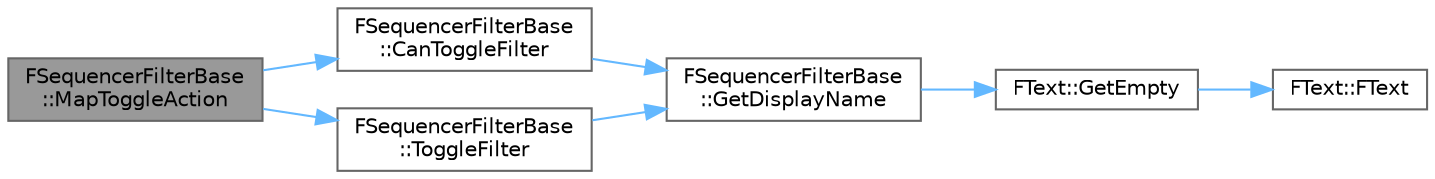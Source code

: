 digraph "FSequencerFilterBase::MapToggleAction"
{
 // INTERACTIVE_SVG=YES
 // LATEX_PDF_SIZE
  bgcolor="transparent";
  edge [fontname=Helvetica,fontsize=10,labelfontname=Helvetica,labelfontsize=10];
  node [fontname=Helvetica,fontsize=10,shape=box,height=0.2,width=0.4];
  rankdir="LR";
  Node1 [id="Node000001",label="FSequencerFilterBase\l::MapToggleAction",height=0.2,width=0.4,color="gray40", fillcolor="grey60", style="filled", fontcolor="black",tooltip=" "];
  Node1 -> Node2 [id="edge1_Node000001_Node000002",color="steelblue1",style="solid",tooltip=" "];
  Node2 [id="Node000002",label="FSequencerFilterBase\l::CanToggleFilter",height=0.2,width=0.4,color="grey40", fillcolor="white", style="filled",URL="$d2/d17/classFSequencerFilterBase.html#a742cada86f8380f6a7d5ab1cfd25556b",tooltip=" "];
  Node2 -> Node3 [id="edge2_Node000002_Node000003",color="steelblue1",style="solid",tooltip=" "];
  Node3 [id="Node000003",label="FSequencerFilterBase\l::GetDisplayName",height=0.2,width=0.4,color="grey40", fillcolor="white", style="filled",URL="$d2/d17/classFSequencerFilterBase.html#a3f7910d972a2cdb22f273f4727e7b012",tooltip=" "];
  Node3 -> Node4 [id="edge3_Node000003_Node000004",color="steelblue1",style="solid",tooltip=" "];
  Node4 [id="Node000004",label="FText::GetEmpty",height=0.2,width=0.4,color="grey40", fillcolor="white", style="filled",URL="$d0/dcb/classFText.html#a6361bb286905ce84b9426c5d913c717b",tooltip=" "];
  Node4 -> Node5 [id="edge4_Node000004_Node000005",color="steelblue1",style="solid",tooltip=" "];
  Node5 [id="Node000005",label="FText::FText",height=0.2,width=0.4,color="grey40", fillcolor="white", style="filled",URL="$d0/dcb/classFText.html#aed2543585ee29658b23f660d8108334c",tooltip=" "];
  Node1 -> Node6 [id="edge5_Node000001_Node000006",color="steelblue1",style="solid",tooltip=" "];
  Node6 [id="Node000006",label="FSequencerFilterBase\l::ToggleFilter",height=0.2,width=0.4,color="grey40", fillcolor="white", style="filled",URL="$d2/d17/classFSequencerFilterBase.html#ac398132a73864469bbaf78b18e1d9935",tooltip=" "];
  Node6 -> Node3 [id="edge6_Node000006_Node000003",color="steelblue1",style="solid",tooltip=" "];
}
